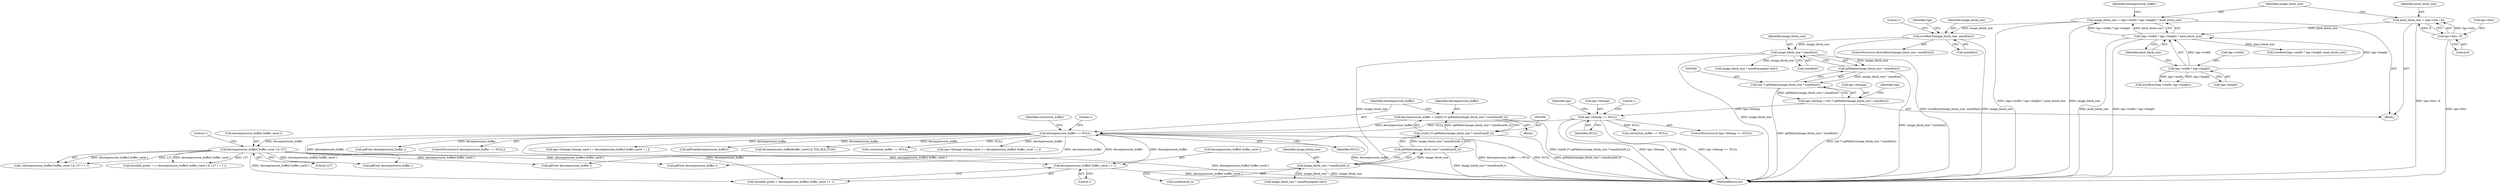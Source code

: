 digraph "0_libgd_3c2b605d72e8b080dace1d98a6e50b46c1d12186@array" {
"1000446" [label="(Call,decompression_buffer[ buffer_caret ] + 1)"];
"1000375" [label="(Call,decompression_buffer[ buffer_caret ] & 127)"];
"1000293" [label="(Call,decompression_buffer == NULL)"];
"1000283" [label="(Call,decompression_buffer = (uint8_t*) gdMalloc(image_block_size * sizeof(uint8_t)))"];
"1000285" [label="(Call,(uint8_t*) gdMalloc(image_block_size * sizeof(uint8_t)))"];
"1000287" [label="(Call,gdMalloc(image_block_size * sizeof(uint8_t)))"];
"1000288" [label="(Call,image_block_size * sizeof(uint8_t))"];
"1000210" [label="(Call,image_block_size * sizeof(int))"];
"1000180" [label="(Call,overflow2(image_block_size, sizeof(int)))"];
"1000117" [label="(Call,image_block_size = (tga->width * tga->height) * pixel_block_size)"];
"1000119" [label="(Call,(tga->width * tga->height) * pixel_block_size)"];
"1000120" [label="(Call,tga->width * tga->height)"];
"1000109" [label="(Call,pixel_block_size = (tga->bits / 8))"];
"1000111" [label="(Call,tga->bits / 8)"];
"1000215" [label="(Call,tga->bitmap == NULL)"];
"1000203" [label="(Call,tga->bitmap = (int *) gdMalloc(image_block_size * sizeof(int)))"];
"1000207" [label="(Call,(int *) gdMalloc(image_block_size * sizeof(int)))"];
"1000209" [label="(Call,gdMalloc(image_block_size * sizeof(int)))"];
"1000212" [label="(Call,sizeof(int))"];
"1000118" [label="(Identifier,image_block_size)"];
"1000204" [label="(Call,tga->bitmap)"];
"1000209" [label="(Call,gdMalloc(image_block_size * sizeof(int)))"];
"1000380" [label="(Literal,1)"];
"1000119" [label="(Call,(tga->width * tga->height) * pixel_block_size)"];
"1000285" [label="(Call,(uint8_t*) gdMalloc(image_block_size * sizeof(uint8_t)))"];
"1000127" [label="(Identifier,pixel_block_size)"];
"1000115" [label="(Literal,8)"];
"1000120" [label="(Call,tga->width * tga->height)"];
"1000331" [label="(Call,gdFree(decompression_buffer))"];
"1000305" [label="(Call,image_block_size * sizeof(unsigned char))"];
"1000234" [label="(Call,image_block_size * sizeof(unsigned char))"];
"1000117" [label="(Call,image_block_size = (tga->width * tga->height) * pixel_block_size)"];
"1000112" [label="(Call,tga->bits)"];
"1000211" [label="(Identifier,image_block_size)"];
"1000299" [label="(Literal,1)"];
"1000187" [label="(Literal,1)"];
"1000379" [label="(Literal,127)"];
"1000288" [label="(Call,image_block_size * sizeof(uint8_t))"];
"1000290" [label="(Call,sizeof(uint8_t))"];
"1000182" [label="(Call,sizeof(int))"];
"1000225" [label="(Identifier,tga)"];
"1000294" [label="(Identifier,decompression_buffer)"];
"1000310" [label="(Call,conversion_buffer == NULL)"];
"1000284" [label="(Identifier,decompression_buffer)"];
"1000372" [label="(Call,encoded_pixels = ( ( decompression_buffer[ buffer_caret ] & 127 ) + 1 ))"];
"1000287" [label="(Call,gdMalloc(image_block_size * sizeof(uint8_t)))"];
"1000468" [label="(Call,gdFree( decompression_buffer ))"];
"1000498" [label="(Call,tga->bitmap[ bitmap_caret ] = decompression_buffer[ buffer_caret + j ])"];
"1000130" [label="(Identifier,decompression_buffer)"];
"1000444" [label="(Call,encoded_pixels = decompression_buffer[ buffer_caret ] + 1)"];
"1000166" [label="(Call,overflow2(tga->width * tga->height, pixel_block_size))"];
"1000110" [label="(Identifier,pixel_block_size)"];
"1000203" [label="(Call,tga->bitmap = (int *) gdMalloc(image_block_size * sizeof(int)))"];
"1000192" [label="(Identifier,tga)"];
"1000215" [label="(Call,tga->bitmap == NULL)"];
"1000447" [label="(Call,decompression_buffer[ buffer_caret ])"];
"1000179" [label="(ControlStructure,if(overflow2(image_block_size, sizeof(int))))"];
"1000181" [label="(Identifier,image_block_size)"];
"1000375" [label="(Call,decompression_buffer[ buffer_caret ] & 127)"];
"1000124" [label="(Call,tga->height)"];
"1000214" [label="(ControlStructure,if (tga->bitmap == NULL))"];
"1000154" [label="(Call,overflow2(tga->width, tga->height))"];
"1000295" [label="(Identifier,NULL)"];
"1000289" [label="(Identifier,image_block_size)"];
"1000216" [label="(Call,tga->bitmap)"];
"1000450" [label="(Literal,1)"];
"1000107" [label="(Block,)"];
"1000316" [label="(Call,gdFree( decompression_buffer ))"];
"1000207" [label="(Call,(int *) gdMalloc(image_block_size * sizeof(int)))"];
"1000180" [label="(Call,overflow2(image_block_size, sizeof(int)))"];
"1000227" [label="(Block,)"];
"1000217" [label="(Identifier,tga)"];
"1000111" [label="(Call,tga->bits / 8)"];
"1000512" [label="(Call,gdFree( decompression_buffer ))"];
"1000219" [label="(Identifier,NULL)"];
"1000292" [label="(ControlStructure,if (decompression_buffer == NULL))"];
"1000428" [label="(Call,tga->bitmap[ bitmap_caret ] = decompression_buffer[ buffer_caret + j ])"];
"1000519" [label="(MethodReturn,int)"];
"1000109" [label="(Call,pixel_block_size = (tga->bits / 8))"];
"1000446" [label="(Call,decompression_buffer[ buffer_caret ] + 1)"];
"1000283" [label="(Call,decompression_buffer = (uint8_t*) gdMalloc(image_block_size * sizeof(uint8_t)))"];
"1000398" [label="(Call,gdFree( decompression_buffer ))"];
"1000239" [label="(Call,conversion_buffer == NULL)"];
"1000121" [label="(Call,tga->width)"];
"1000374" [label="(Call,( decompression_buffer[ buffer_caret ] & 127 ) + 1)"];
"1000301" [label="(Identifier,conversion_buffer)"];
"1000210" [label="(Call,image_block_size * sizeof(int))"];
"1000376" [label="(Call,decompression_buffer[ buffer_caret ])"];
"1000293" [label="(Call,decompression_buffer == NULL)"];
"1000365" [label="(Call,decompression_buffer[buffer_caret] & TGA_RLE_FLAG)"];
"1000222" [label="(Literal,1)"];
"1000446" -> "1000444"  [label="AST: "];
"1000446" -> "1000450"  [label="CFG: "];
"1000447" -> "1000446"  [label="AST: "];
"1000450" -> "1000446"  [label="AST: "];
"1000444" -> "1000446"  [label="CFG: "];
"1000446" -> "1000519"  [label="DDG: decompression_buffer[ buffer_caret ]"];
"1000375" -> "1000446"  [label="DDG: decompression_buffer[ buffer_caret ]"];
"1000293" -> "1000446"  [label="DDG: decompression_buffer"];
"1000375" -> "1000374"  [label="AST: "];
"1000375" -> "1000379"  [label="CFG: "];
"1000376" -> "1000375"  [label="AST: "];
"1000379" -> "1000375"  [label="AST: "];
"1000380" -> "1000375"  [label="CFG: "];
"1000375" -> "1000519"  [label="DDG: decompression_buffer[ buffer_caret ]"];
"1000375" -> "1000372"  [label="DDG: decompression_buffer[ buffer_caret ]"];
"1000375" -> "1000372"  [label="DDG: 127"];
"1000375" -> "1000374"  [label="DDG: decompression_buffer[ buffer_caret ]"];
"1000375" -> "1000374"  [label="DDG: 127"];
"1000293" -> "1000375"  [label="DDG: decompression_buffer"];
"1000375" -> "1000398"  [label="DDG: decompression_buffer[ buffer_caret ]"];
"1000375" -> "1000444"  [label="DDG: decompression_buffer[ buffer_caret ]"];
"1000375" -> "1000468"  [label="DDG: decompression_buffer[ buffer_caret ]"];
"1000375" -> "1000512"  [label="DDG: decompression_buffer[ buffer_caret ]"];
"1000293" -> "1000292"  [label="AST: "];
"1000293" -> "1000295"  [label="CFG: "];
"1000294" -> "1000293"  [label="AST: "];
"1000295" -> "1000293"  [label="AST: "];
"1000299" -> "1000293"  [label="CFG: "];
"1000301" -> "1000293"  [label="CFG: "];
"1000293" -> "1000519"  [label="DDG: decompression_buffer"];
"1000293" -> "1000519"  [label="DDG: decompression_buffer == NULL"];
"1000293" -> "1000519"  [label="DDG: NULL"];
"1000283" -> "1000293"  [label="DDG: decompression_buffer"];
"1000215" -> "1000293"  [label="DDG: NULL"];
"1000293" -> "1000310"  [label="DDG: NULL"];
"1000293" -> "1000316"  [label="DDG: decompression_buffer"];
"1000293" -> "1000331"  [label="DDG: decompression_buffer"];
"1000293" -> "1000365"  [label="DDG: decompression_buffer"];
"1000293" -> "1000398"  [label="DDG: decompression_buffer"];
"1000293" -> "1000428"  [label="DDG: decompression_buffer"];
"1000293" -> "1000444"  [label="DDG: decompression_buffer"];
"1000293" -> "1000468"  [label="DDG: decompression_buffer"];
"1000293" -> "1000498"  [label="DDG: decompression_buffer"];
"1000293" -> "1000512"  [label="DDG: decompression_buffer"];
"1000283" -> "1000227"  [label="AST: "];
"1000283" -> "1000285"  [label="CFG: "];
"1000284" -> "1000283"  [label="AST: "];
"1000285" -> "1000283"  [label="AST: "];
"1000294" -> "1000283"  [label="CFG: "];
"1000283" -> "1000519"  [label="DDG: (uint8_t*) gdMalloc(image_block_size * sizeof(uint8_t))"];
"1000285" -> "1000283"  [label="DDG: gdMalloc(image_block_size * sizeof(uint8_t))"];
"1000285" -> "1000287"  [label="CFG: "];
"1000286" -> "1000285"  [label="AST: "];
"1000287" -> "1000285"  [label="AST: "];
"1000285" -> "1000519"  [label="DDG: gdMalloc(image_block_size * sizeof(uint8_t))"];
"1000287" -> "1000285"  [label="DDG: image_block_size * sizeof(uint8_t)"];
"1000287" -> "1000288"  [label="CFG: "];
"1000288" -> "1000287"  [label="AST: "];
"1000287" -> "1000519"  [label="DDG: image_block_size * sizeof(uint8_t)"];
"1000288" -> "1000287"  [label="DDG: image_block_size"];
"1000288" -> "1000290"  [label="CFG: "];
"1000289" -> "1000288"  [label="AST: "];
"1000290" -> "1000288"  [label="AST: "];
"1000288" -> "1000519"  [label="DDG: image_block_size"];
"1000210" -> "1000288"  [label="DDG: image_block_size"];
"1000288" -> "1000305"  [label="DDG: image_block_size"];
"1000210" -> "1000209"  [label="AST: "];
"1000210" -> "1000212"  [label="CFG: "];
"1000211" -> "1000210"  [label="AST: "];
"1000212" -> "1000210"  [label="AST: "];
"1000209" -> "1000210"  [label="CFG: "];
"1000210" -> "1000519"  [label="DDG: image_block_size"];
"1000210" -> "1000209"  [label="DDG: image_block_size"];
"1000180" -> "1000210"  [label="DDG: image_block_size"];
"1000210" -> "1000234"  [label="DDG: image_block_size"];
"1000180" -> "1000179"  [label="AST: "];
"1000180" -> "1000182"  [label="CFG: "];
"1000181" -> "1000180"  [label="AST: "];
"1000182" -> "1000180"  [label="AST: "];
"1000187" -> "1000180"  [label="CFG: "];
"1000192" -> "1000180"  [label="CFG: "];
"1000180" -> "1000519"  [label="DDG: image_block_size"];
"1000180" -> "1000519"  [label="DDG: overflow2(image_block_size, sizeof(int))"];
"1000117" -> "1000180"  [label="DDG: image_block_size"];
"1000117" -> "1000107"  [label="AST: "];
"1000117" -> "1000119"  [label="CFG: "];
"1000118" -> "1000117"  [label="AST: "];
"1000119" -> "1000117"  [label="AST: "];
"1000130" -> "1000117"  [label="CFG: "];
"1000117" -> "1000519"  [label="DDG: image_block_size"];
"1000117" -> "1000519"  [label="DDG: (tga->width * tga->height) * pixel_block_size"];
"1000119" -> "1000117"  [label="DDG: tga->width * tga->height"];
"1000119" -> "1000117"  [label="DDG: pixel_block_size"];
"1000119" -> "1000127"  [label="CFG: "];
"1000120" -> "1000119"  [label="AST: "];
"1000127" -> "1000119"  [label="AST: "];
"1000119" -> "1000519"  [label="DDG: pixel_block_size"];
"1000119" -> "1000519"  [label="DDG: tga->width * tga->height"];
"1000120" -> "1000119"  [label="DDG: tga->width"];
"1000120" -> "1000119"  [label="DDG: tga->height"];
"1000109" -> "1000119"  [label="DDG: pixel_block_size"];
"1000119" -> "1000166"  [label="DDG: pixel_block_size"];
"1000120" -> "1000124"  [label="CFG: "];
"1000121" -> "1000120"  [label="AST: "];
"1000124" -> "1000120"  [label="AST: "];
"1000127" -> "1000120"  [label="CFG: "];
"1000120" -> "1000154"  [label="DDG: tga->width"];
"1000120" -> "1000154"  [label="DDG: tga->height"];
"1000109" -> "1000107"  [label="AST: "];
"1000109" -> "1000111"  [label="CFG: "];
"1000110" -> "1000109"  [label="AST: "];
"1000111" -> "1000109"  [label="AST: "];
"1000118" -> "1000109"  [label="CFG: "];
"1000109" -> "1000519"  [label="DDG: tga->bits / 8"];
"1000111" -> "1000109"  [label="DDG: tga->bits"];
"1000111" -> "1000109"  [label="DDG: 8"];
"1000111" -> "1000115"  [label="CFG: "];
"1000112" -> "1000111"  [label="AST: "];
"1000115" -> "1000111"  [label="AST: "];
"1000111" -> "1000519"  [label="DDG: tga->bits"];
"1000215" -> "1000214"  [label="AST: "];
"1000215" -> "1000219"  [label="CFG: "];
"1000216" -> "1000215"  [label="AST: "];
"1000219" -> "1000215"  [label="AST: "];
"1000222" -> "1000215"  [label="CFG: "];
"1000225" -> "1000215"  [label="CFG: "];
"1000215" -> "1000519"  [label="DDG: tga->bitmap"];
"1000215" -> "1000519"  [label="DDG: NULL"];
"1000215" -> "1000519"  [label="DDG: tga->bitmap == NULL"];
"1000203" -> "1000215"  [label="DDG: tga->bitmap"];
"1000215" -> "1000239"  [label="DDG: NULL"];
"1000203" -> "1000107"  [label="AST: "];
"1000203" -> "1000207"  [label="CFG: "];
"1000204" -> "1000203"  [label="AST: "];
"1000207" -> "1000203"  [label="AST: "];
"1000217" -> "1000203"  [label="CFG: "];
"1000203" -> "1000519"  [label="DDG: (int *) gdMalloc(image_block_size * sizeof(int))"];
"1000207" -> "1000203"  [label="DDG: gdMalloc(image_block_size * sizeof(int))"];
"1000207" -> "1000209"  [label="CFG: "];
"1000208" -> "1000207"  [label="AST: "];
"1000209" -> "1000207"  [label="AST: "];
"1000207" -> "1000519"  [label="DDG: gdMalloc(image_block_size * sizeof(int))"];
"1000209" -> "1000207"  [label="DDG: image_block_size * sizeof(int)"];
"1000209" -> "1000519"  [label="DDG: image_block_size * sizeof(int)"];
}

